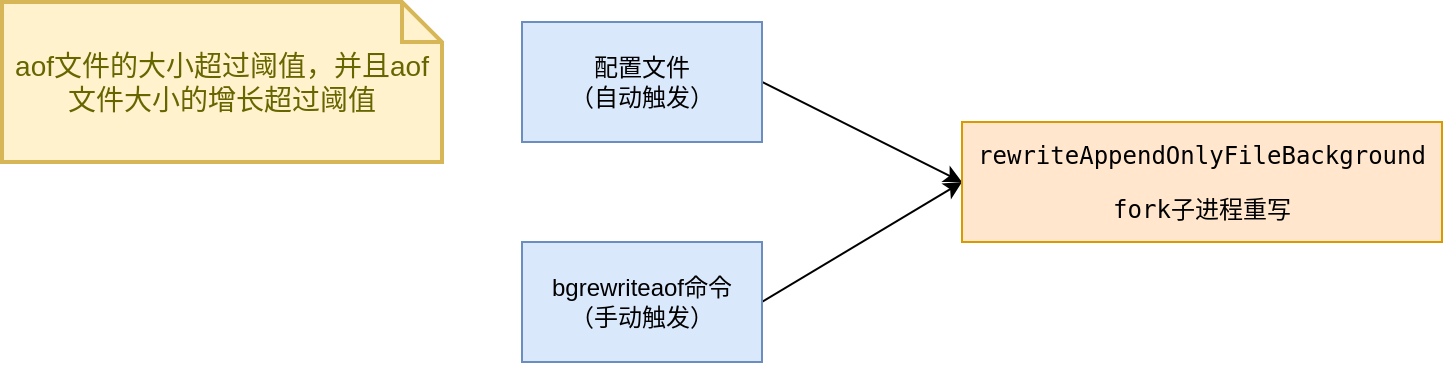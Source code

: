<mxfile version="15.4.0" type="device"><diagram id="gK41vm1WlsI5wgOL7D4x" name="第 1 页"><mxGraphModel dx="1773" dy="625" grid="1" gridSize="10" guides="1" tooltips="1" connect="1" arrows="1" fold="1" page="1" pageScale="1" pageWidth="827" pageHeight="1169" math="0" shadow="0"><root><mxCell id="0"/><mxCell id="1" parent="0"/><mxCell id="1S9GYG7_jHbDR4bg5P2D-12" style="edgeStyle=none;rounded=0;orthogonalLoop=1;jettySize=auto;html=1;exitX=1;exitY=0.5;exitDx=0;exitDy=0;entryX=0;entryY=0.5;entryDx=0;entryDy=0;" edge="1" parent="1" source="1S9GYG7_jHbDR4bg5P2D-1" target="1S9GYG7_jHbDR4bg5P2D-4"><mxGeometry relative="1" as="geometry"/></mxCell><mxCell id="1S9GYG7_jHbDR4bg5P2D-1" value="bgrewriteaof命令&lt;br&gt;（手动触发）" style="rounded=0;whiteSpace=wrap;html=1;fillColor=#dae8fc;strokeColor=#6c8ebf;" vertex="1" parent="1"><mxGeometry x="240" y="330" width="120" height="60" as="geometry"/></mxCell><mxCell id="1S9GYG7_jHbDR4bg5P2D-10" style="edgeStyle=none;rounded=0;orthogonalLoop=1;jettySize=auto;html=1;exitX=1;exitY=0.5;exitDx=0;exitDy=0;entryX=0;entryY=0.5;entryDx=0;entryDy=0;" edge="1" parent="1" source="1S9GYG7_jHbDR4bg5P2D-2" target="1S9GYG7_jHbDR4bg5P2D-4"><mxGeometry relative="1" as="geometry"/></mxCell><mxCell id="1S9GYG7_jHbDR4bg5P2D-2" value="配置文件&lt;br&gt;（自动触发）" style="rounded=0;whiteSpace=wrap;html=1;fillColor=#dae8fc;strokeColor=#6c8ebf;" vertex="1" parent="1"><mxGeometry x="240" y="220" width="120" height="60" as="geometry"/></mxCell><mxCell id="1S9GYG7_jHbDR4bg5P2D-4" value="&lt;pre&gt;rewriteAppendOnlyFileBackground&lt;/pre&gt;&lt;pre&gt;fork子进程重写&lt;/pre&gt;" style="rounded=0;whiteSpace=wrap;html=1;fillColor=#ffe6cc;strokeColor=#d79b00;" vertex="1" parent="1"><mxGeometry x="460" y="270" width="240" height="60" as="geometry"/></mxCell><mxCell id="1S9GYG7_jHbDR4bg5P2D-13" value="aof文件的大小超过阈值，并且aof文件大小的增长超过阈值" style="shape=note;strokeWidth=2;fontSize=14;size=20;whiteSpace=wrap;html=1;fillColor=#fff2cc;strokeColor=#d6b656;fontColor=#666600;" vertex="1" parent="1"><mxGeometry x="-20" y="210" width="220" height="80" as="geometry"/></mxCell></root></mxGraphModel></diagram></mxfile>